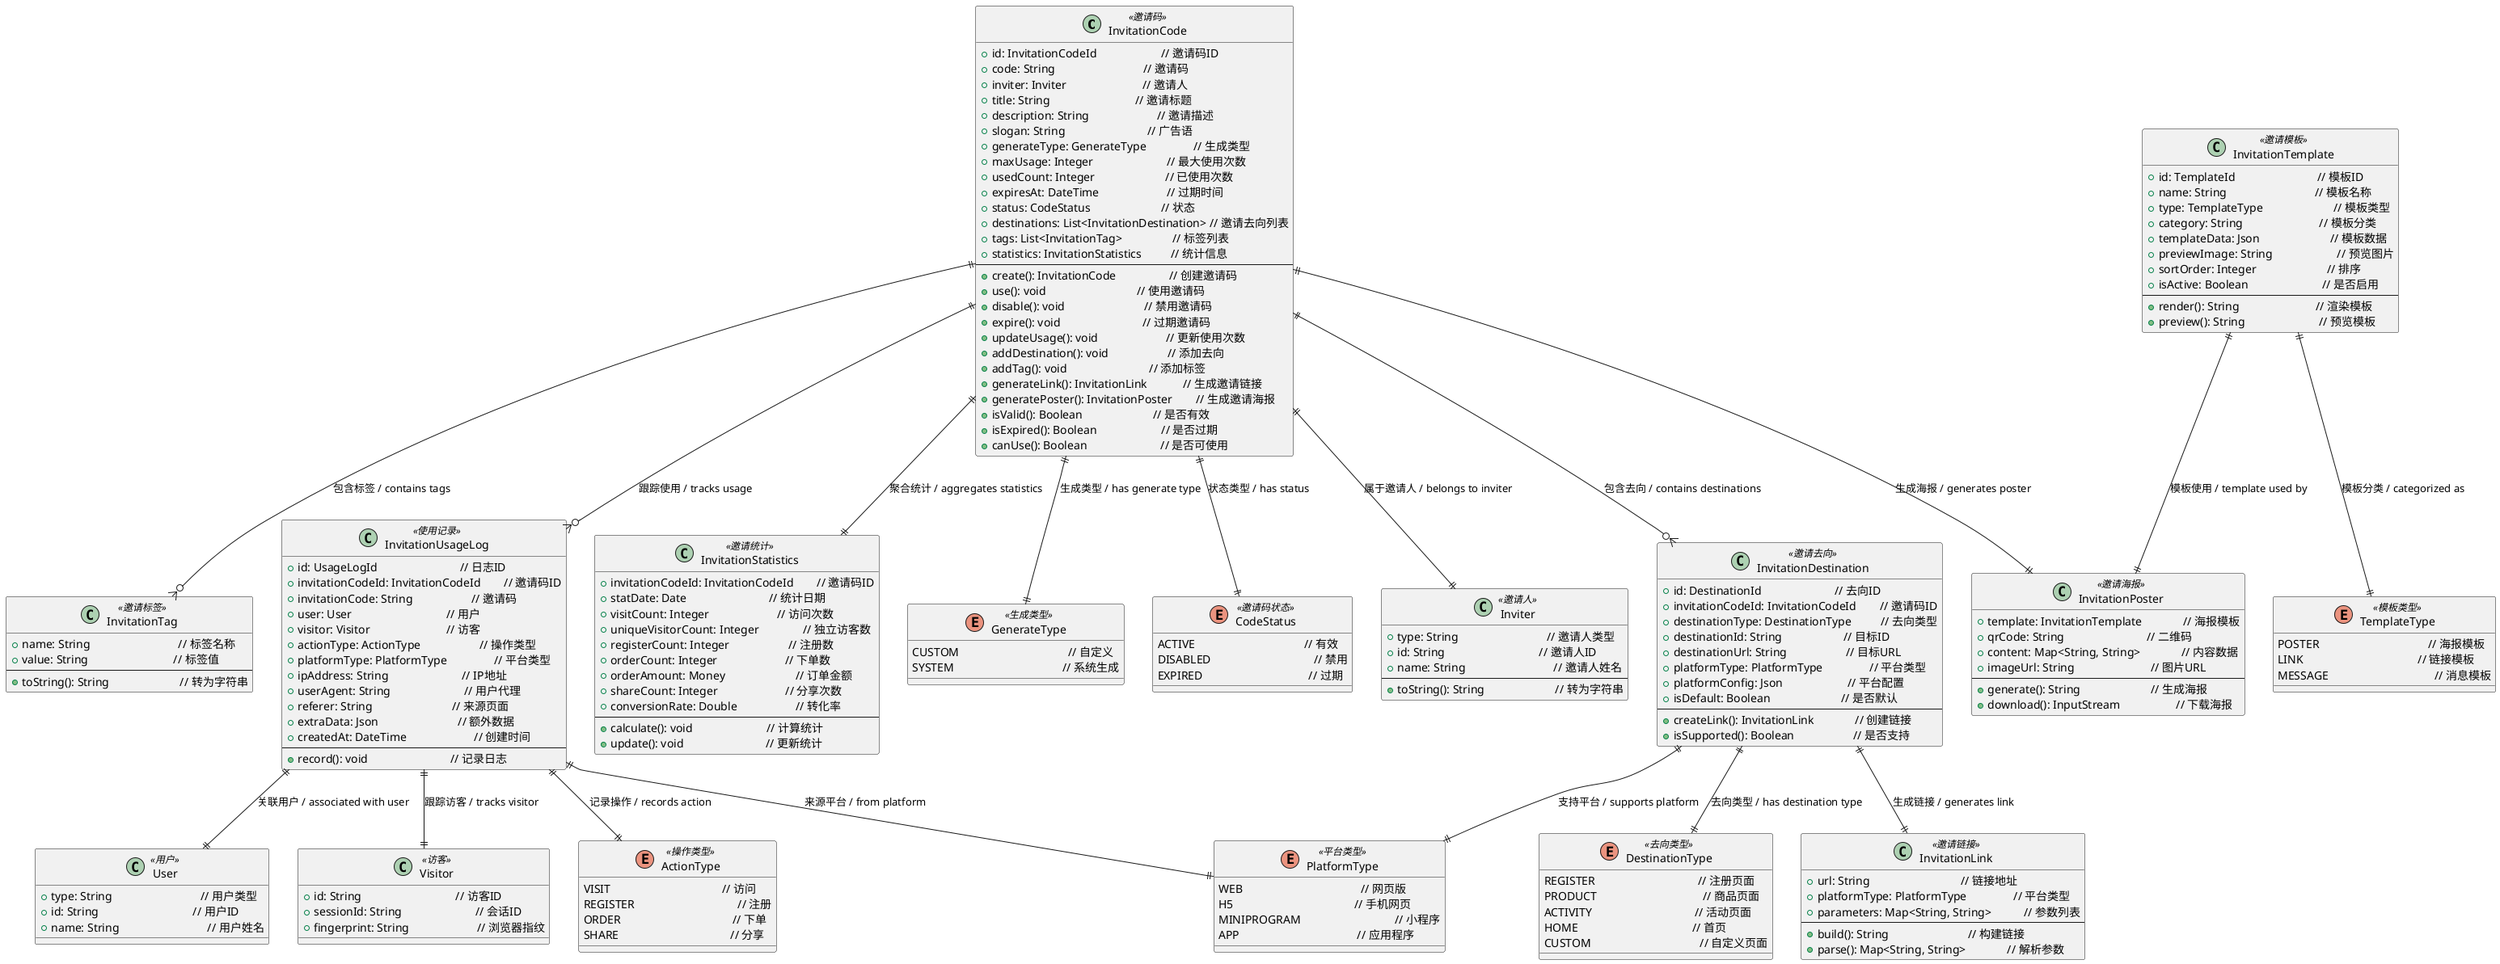 @startuml invitation_model

' 邀请码聚合根 / Invitation Code Aggregate Root
class InvitationCode <<邀请码>> {
  +id: InvitationCodeId                      // 邀请码ID
  +code: String                              // 邀请码
  +inviter: Inviter                          // 邀请人
  +title: String                             // 邀请标题
  +description: String                       // 邀请描述
  +slogan: String                            // 广告语
  +generateType: GenerateType                // 生成类型
  +maxUsage: Integer                         // 最大使用次数
  +usedCount: Integer                        // 已使用次数
  +expiresAt: DateTime                       // 过期时间
  +status: CodeStatus                        // 状态
  +destinations: List<InvitationDestination> // 邀请去向列表
  +tags: List<InvitationTag>                 // 标签列表
  +statistics: InvitationStatistics          // 统计信息
  --
  +create(): InvitationCode                  // 创建邀请码
  +use(): void                               // 使用邀请码
  +disable(): void                           // 禁用邀请码
  +expire(): void                            // 过期邀请码
  +updateUsage(): void                       // 更新使用次数
  +addDestination(): void                    // 添加去向
  +addTag(): void                            // 添加标签
  +generateLink(): InvitationLink            // 生成邀请链接
  +generatePoster(): InvitationPoster        // 生成邀请海报
  +isValid(): Boolean                        // 是否有效
  +isExpired(): Boolean                      // 是否过期
  +canUse(): Boolean                         // 是否可使用
}

' 邀请人值对象 / Inviter Value Object
class Inviter <<邀请人>> {
  +type: String                              // 邀请人类型
  +id: String                                // 邀请人ID
  +name: String                              // 邀请人姓名
  --
  +toString(): String                        // 转为字符串
}

' 邀请去向实体 / Invitation Destination Entity
class InvitationDestination <<邀请去向>> {
  +id: DestinationId                         // 去向ID
  +invitationCodeId: InvitationCodeId        // 邀请码ID
  +destinationType: DestinationType          // 去向类型
  +destinationId: String                     // 目标ID
  +destinationUrl: String                    // 目标URL
  +platformType: PlatformType                // 平台类型
  +platformConfig: Json                      // 平台配置
  +isDefault: Boolean                        // 是否默认
  --
  +createLink(): InvitationLink              // 创建链接
  +isSupported(): Boolean                    // 是否支持
}

' 邀请标签值对象 / Invitation Tag Value Object
class InvitationTag <<邀请标签>> {
  +name: String                              // 标签名称
  +value: String                             // 标签值
  --
  +toString(): String                        // 转为字符串
}

' 邀请链接值对象 / Invitation Link Value Object
class InvitationLink <<邀请链接>> {
  +url: String                               // 链接地址
  +platformType: PlatformType                // 平台类型
  +parameters: Map<String, String>           // 参数列表
  --
  +build(): String                           // 构建链接
  +parse(): Map<String, String>              // 解析参数
}

' 邀请海报值对象 / Invitation Poster Value Object
class InvitationPoster <<邀请海报>> {
  +template: InvitationTemplate              // 海报模板
  +qrCode: String                            // 二维码
  +content: Map<String, String>              // 内容数据
  +imageUrl: String                          // 图片URL
  --
  +generate(): String                        // 生成海报
  +download(): InputStream                   // 下载海报
}

' 邀请模板实体 / Invitation Template Entity
class InvitationTemplate <<邀请模板>> {
  +id: TemplateId                            // 模板ID
  +name: String                              // 模板名称
  +type: TemplateType                        // 模板类型
  +category: String                          // 模板分类
  +templateData: Json                        // 模板数据
  +previewImage: String                      // 预览图片
  +sortOrder: Integer                        // 排序
  +isActive: Boolean                         // 是否启用
  --
  +render(): String                          // 渲染模板
  +preview(): String                         // 预览模板
}

' 邀请使用记录实体 / Invitation Usage Log Entity
class InvitationUsageLog <<使用记录>> {
  +id: UsageLogId                            // 日志ID
  +invitationCodeId: InvitationCodeId        // 邀请码ID
  +invitationCode: String                    // 邀请码
  +user: User                                // 用户
  +visitor: Visitor                          // 访客
  +actionType: ActionType                    // 操作类型
  +platformType: PlatformType                // 平台类型
  +ipAddress: String                         // IP地址
  +userAgent: String                         // 用户代理
  +referer: String                           // 来源页面
  +extraData: Json                           // 额外数据
  +createdAt: DateTime                       // 创建时间
  --
  +record(): void                            // 记录日志
}

' 邀请统计值对象 / Invitation Statistics Value Object
class InvitationStatistics <<邀请统计>> {
  +invitationCodeId: InvitationCodeId        // 邀请码ID
  +statDate: Date                            // 统计日期
  +visitCount: Integer                       // 访问次数
  +uniqueVisitorCount: Integer               // 独立访客数
  +registerCount: Integer                    // 注册数
  +orderCount: Integer                       // 下单数
  +orderAmount: Money                        // 订单金额
  +shareCount: Integer                       // 分享次数
  +conversionRate: Double                    // 转化率
  --
  +calculate(): void                         // 计算统计
  +update(): void                            // 更新统计
}

' 用户值对象 / User Value Object
class User <<用户>> {
  +type: String                              // 用户类型
  +id: String                                // 用户ID
  +name: String                              // 用户姓名
}

' 访客值对象 / Visitor Value Object
class Visitor <<访客>> {
  +id: String                                // 访客ID
  +sessionId: String                         // 会话ID
  +fingerprint: String                       // 浏览器指纹
}

' 枚举类 / Enum Types
enum GenerateType <<生成类型>> {
  CUSTOM                                     // 自定义
  SYSTEM                                     // 系统生成
}

enum CodeStatus <<邀请码状态>> {
  ACTIVE                                     // 有效
  DISABLED                                   // 禁用
  EXPIRED                                    // 过期
}

enum DestinationType <<去向类型>> {
  REGISTER                                   // 注册页面
  PRODUCT                                    // 商品页面
  ACTIVITY                                   // 活动页面
  HOME                                       // 首页
  CUSTOM                                     // 自定义页面
}

enum PlatformType <<平台类型>> {
  WEB                                        // 网页版
  H5                                         // 手机网页
  MINIPROGRAM                                // 小程序
  APP                                        // 应用程序
}

enum TemplateType <<模板类型>> {
  POSTER                                     // 海报模板
  LINK                                       // 链接模板
  MESSAGE                                    // 消息模板
}

enum ActionType <<操作类型>> {
  VISIT                                      // 访问
  REGISTER                                   // 注册
  ORDER                                      // 下单
  SHARE                                      // 分享
}

' 关系定义 / Relationship Definitions
InvitationCode ||--o{ InvitationDestination : "包含去向 / contains destinations"
InvitationCode ||--o{ InvitationTag : "包含标签 / contains tags"
InvitationCode ||--|| InvitationStatistics : "聚合统计 / aggregates statistics"
InvitationCode ||--o{ InvitationUsageLog : "跟踪使用 / tracks usage"
InvitationCode ||--|| Inviter : "属于邀请人 / belongs to inviter"

InvitationDestination ||--|| InvitationLink : "生成链接 / generates link"
InvitationCode ||--|| InvitationPoster : "生成海报 / generates poster"

InvitationTemplate ||--|| InvitationPoster : "模板使用 / template used by"
InvitationUsageLog ||--|| User : "关联用户 / associated with user"
InvitationUsageLog ||--|| Visitor : "跟踪访客 / tracks visitor"

InvitationCode ||--|| GenerateType : "生成类型 / has generate type"
InvitationCode ||--|| CodeStatus : "状态类型 / has status"
InvitationDestination ||--|| DestinationType : "去向类型 / has destination type"
InvitationDestination ||--|| PlatformType : "支持平台 / supports platform"
InvitationTemplate ||--|| TemplateType : "模板分类 / categorized as"
InvitationUsageLog ||--|| ActionType : "记录操作 / records action"
InvitationUsageLog ||--|| PlatformType : "来源平台 / from platform"

@enduml 